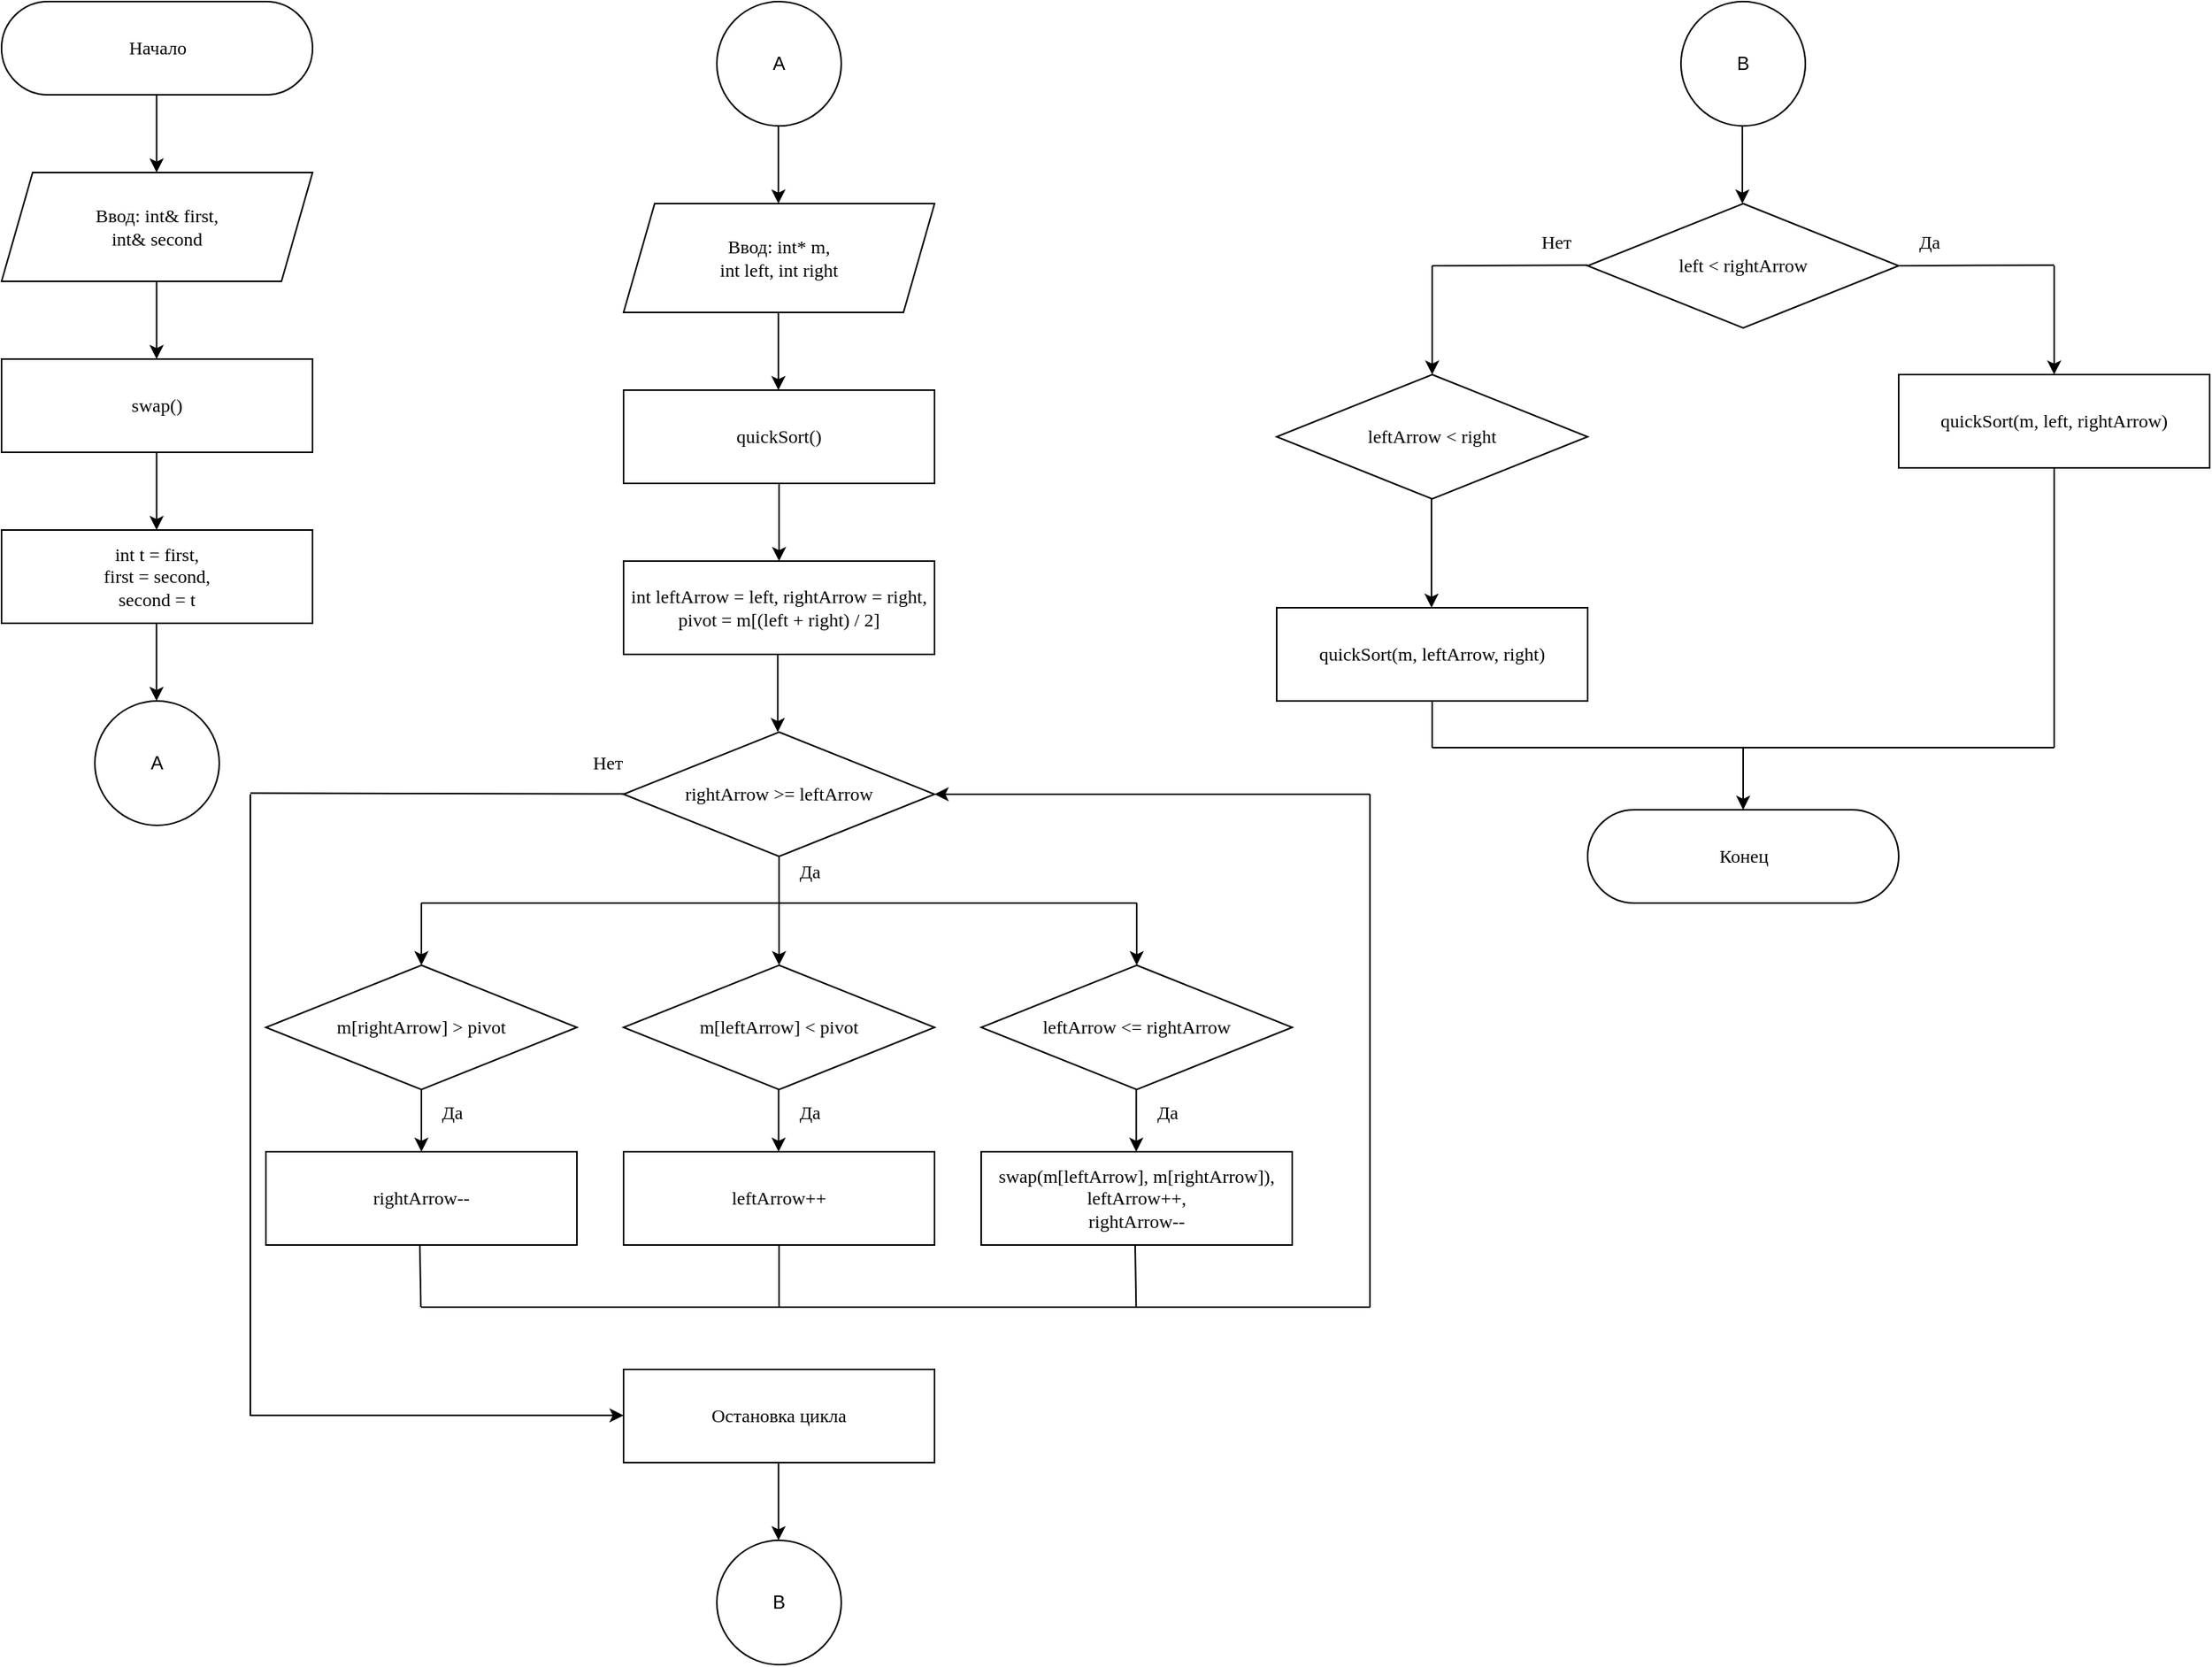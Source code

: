 <mxfile version="20.0.4" type="device"><diagram id="opwtydPsss-TPvM0P4SG" name="Page-1"><mxGraphModel dx="2031" dy="1089" grid="1" gridSize="10" guides="1" tooltips="1" connect="1" arrows="1" fold="1" page="1" pageScale="1" pageWidth="827" pageHeight="1169" math="0" shadow="0"><root><mxCell id="0"/><mxCell id="1" parent="0"/><mxCell id="4sKa94u4YYQK0O12ARpd-1" value="&lt;font face=&quot;Times New Roman&quot;&gt;Начало&lt;/font&gt;" style="html=1;dashed=0;whitespace=wrap;shape=mxgraph.dfd.start" vertex="1" parent="1"><mxGeometry x="40" y="40" width="200" height="60" as="geometry"/></mxCell><mxCell id="4sKa94u4YYQK0O12ARpd-3" value="" style="endArrow=classic;html=1;rounded=0;fontFamily=Times New Roman;exitX=0.5;exitY=0.5;exitDx=0;exitDy=30;exitPerimeter=0;entryX=0.5;entryY=0;entryDx=0;entryDy=0;" edge="1" parent="1"><mxGeometry width="50" height="50" relative="1" as="geometry"><mxPoint x="139.71" y="100" as="sourcePoint"/><mxPoint x="139.71" y="150" as="targetPoint"/></mxGeometry></mxCell><mxCell id="4sKa94u4YYQK0O12ARpd-5" value="" style="endArrow=classic;html=1;rounded=0;fontFamily=Times New Roman;exitX=0.5;exitY=0.5;exitDx=0;exitDy=30;exitPerimeter=0;entryX=0.5;entryY=0;entryDx=0;entryDy=0;" edge="1" parent="1"><mxGeometry width="50" height="50" relative="1" as="geometry"><mxPoint x="139.71" y="220" as="sourcePoint"/><mxPoint x="139.71" y="270" as="targetPoint"/></mxGeometry></mxCell><mxCell id="4sKa94u4YYQK0O12ARpd-6" value="&lt;div&gt;&lt;font face=&quot;Times New Roman&quot;&gt;swap()&lt;/font&gt;&lt;/div&gt;" style="rounded=0;whiteSpace=wrap;html=1;" vertex="1" parent="1"><mxGeometry x="40" y="270" width="200" height="60" as="geometry"/></mxCell><mxCell id="4sKa94u4YYQK0O12ARpd-7" value="&lt;span style=&quot;font-family: &amp;quot;Times New Roman&amp;quot;;&quot;&gt;Ввод: int&amp;amp; first,&lt;/span&gt;&lt;br style=&quot;font-family: &amp;quot;Times New Roman&amp;quot;;&quot;&gt;&lt;span style=&quot;font-family: &amp;quot;Times New Roman&amp;quot;;&quot;&gt;int&amp;amp; second&lt;/span&gt;" style="shape=parallelogram;perimeter=parallelogramPerimeter;whiteSpace=wrap;html=1;fixedSize=1;" vertex="1" parent="1"><mxGeometry x="40" y="150" width="200" height="70" as="geometry"/></mxCell><mxCell id="4sKa94u4YYQK0O12ARpd-8" value="" style="endArrow=classic;html=1;rounded=0;fontFamily=Times New Roman;exitX=0.5;exitY=0.5;exitDx=0;exitDy=30;exitPerimeter=0;entryX=0.5;entryY=0;entryDx=0;entryDy=0;" edge="1" parent="1"><mxGeometry width="50" height="50" relative="1" as="geometry"><mxPoint x="139.71" y="330" as="sourcePoint"/><mxPoint x="139.71" y="380" as="targetPoint"/></mxGeometry></mxCell><mxCell id="4sKa94u4YYQK0O12ARpd-9" value="&lt;div&gt;&lt;font face=&quot;Times New Roman&quot;&gt;int t = first,&lt;/font&gt;&lt;/div&gt;&lt;div&gt;&lt;font face=&quot;Times New Roman&quot;&gt;&lt;span style=&quot;&quot;&gt;&#9;&#9;&lt;/span&gt;first = second,&lt;/font&gt;&lt;/div&gt;&lt;div&gt;&lt;font face=&quot;Times New Roman&quot;&gt;&lt;span style=&quot;&quot;&gt;&#9;&#9;&lt;/span&gt;second = t&lt;/font&gt;&lt;/div&gt;" style="rounded=0;whiteSpace=wrap;html=1;" vertex="1" parent="1"><mxGeometry x="40" y="380" width="200" height="60" as="geometry"/></mxCell><mxCell id="4sKa94u4YYQK0O12ARpd-10" value="" style="endArrow=classic;html=1;rounded=0;fontFamily=Times New Roman;exitX=0.5;exitY=0.5;exitDx=0;exitDy=30;exitPerimeter=0;entryX=0.5;entryY=0;entryDx=0;entryDy=0;" edge="1" parent="1"><mxGeometry width="50" height="50" relative="1" as="geometry"><mxPoint x="139.66" y="440.0" as="sourcePoint"/><mxPoint x="139.66" y="490.0" as="targetPoint"/></mxGeometry></mxCell><mxCell id="4sKa94u4YYQK0O12ARpd-11" value="A" style="ellipse;whiteSpace=wrap;html=1;aspect=fixed;" vertex="1" parent="1"><mxGeometry x="100" y="490" width="80" height="80" as="geometry"/></mxCell><mxCell id="4sKa94u4YYQK0O12ARpd-12" value="A" style="ellipse;whiteSpace=wrap;html=1;aspect=fixed;" vertex="1" parent="1"><mxGeometry x="500" y="40" width="80" height="80" as="geometry"/></mxCell><mxCell id="4sKa94u4YYQK0O12ARpd-14" value="" style="endArrow=classic;html=1;rounded=0;fontFamily=Times New Roman;exitX=0.5;exitY=0.5;exitDx=0;exitDy=30;exitPerimeter=0;entryX=0.5;entryY=0;entryDx=0;entryDy=0;" edge="1" parent="1"><mxGeometry width="50" height="50" relative="1" as="geometry"><mxPoint x="539.58" y="120" as="sourcePoint"/><mxPoint x="539.58" y="170" as="targetPoint"/></mxGeometry></mxCell><mxCell id="4sKa94u4YYQK0O12ARpd-15" value="&lt;span style=&quot;font-family: &amp;quot;Times New Roman&amp;quot;;&quot;&gt;Ввод:&amp;nbsp;&lt;/span&gt;&lt;font face=&quot;Times New Roman&quot;&gt;int* m, &lt;br&gt;int left, int right&lt;/font&gt;" style="shape=parallelogram;perimeter=parallelogramPerimeter;whiteSpace=wrap;html=1;fixedSize=1;" vertex="1" parent="1"><mxGeometry x="440" y="170" width="200" height="70" as="geometry"/></mxCell><mxCell id="4sKa94u4YYQK0O12ARpd-16" value="" style="endArrow=classic;html=1;rounded=0;fontFamily=Times New Roman;exitX=0.5;exitY=0.5;exitDx=0;exitDy=30;exitPerimeter=0;entryX=0.5;entryY=0;entryDx=0;entryDy=0;" edge="1" parent="1"><mxGeometry width="50" height="50" relative="1" as="geometry"><mxPoint x="539.58" y="240" as="sourcePoint"/><mxPoint x="539.58" y="290" as="targetPoint"/></mxGeometry></mxCell><mxCell id="4sKa94u4YYQK0O12ARpd-17" value="&lt;font face=&quot;Times New Roman&quot;&gt;quickSort&lt;/font&gt;&lt;span style=&quot;font-family: &amp;quot;Times New Roman&amp;quot;; background-color: initial;&quot;&gt;()&lt;/span&gt;&lt;font face=&quot;Times New Roman&quot;&gt;&lt;br&gt;&lt;/font&gt;" style="rounded=0;whiteSpace=wrap;html=1;" vertex="1" parent="1"><mxGeometry x="440" y="290" width="200" height="60" as="geometry"/></mxCell><mxCell id="4sKa94u4YYQK0O12ARpd-18" value="" style="endArrow=classic;html=1;rounded=0;fontFamily=Times New Roman;exitX=0.5;exitY=0.5;exitDx=0;exitDy=30;exitPerimeter=0;entryX=0.5;entryY=0;entryDx=0;entryDy=0;" edge="1" parent="1"><mxGeometry width="50" height="50" relative="1" as="geometry"><mxPoint x="540.0" y="350" as="sourcePoint"/><mxPoint x="540.0" y="400" as="targetPoint"/></mxGeometry></mxCell><mxCell id="4sKa94u4YYQK0O12ARpd-19" value="&lt;font face=&quot;Times New Roman&quot;&gt;int leftArrow = left, rightArrow = right, pivot = m[(left + right) / 2]&lt;/font&gt;" style="rounded=0;whiteSpace=wrap;html=1;" vertex="1" parent="1"><mxGeometry x="440" y="400" width="200" height="60" as="geometry"/></mxCell><mxCell id="4sKa94u4YYQK0O12ARpd-20" value="" style="endArrow=classic;html=1;rounded=0;fontFamily=Times New Roman;exitX=0.5;exitY=0.5;exitDx=0;exitDy=30;exitPerimeter=0;entryX=0.5;entryY=0;entryDx=0;entryDy=0;" edge="1" parent="1"><mxGeometry width="50" height="50" relative="1" as="geometry"><mxPoint x="539.17" y="460.0" as="sourcePoint"/><mxPoint x="539.17" y="510.0" as="targetPoint"/></mxGeometry></mxCell><mxCell id="4sKa94u4YYQK0O12ARpd-21" value="rightArrow &amp;gt;= leftArrow" style="rhombus;whiteSpace=wrap;html=1;fontFamily=Times New Roman;" vertex="1" parent="1"><mxGeometry x="440" y="510" width="200" height="80" as="geometry"/></mxCell><mxCell id="4sKa94u4YYQK0O12ARpd-24" value="" style="endArrow=none;html=1;rounded=0;" edge="1" parent="1" source="4sKa94u4YYQK0O12ARpd-21"><mxGeometry width="50" height="50" relative="1" as="geometry"><mxPoint x="340" y="549.17" as="sourcePoint"/><mxPoint x="200" y="549.27" as="targetPoint"/></mxGeometry></mxCell><mxCell id="4sKa94u4YYQK0O12ARpd-28" value="m[rightArrow] &amp;gt; pivot" style="rhombus;whiteSpace=wrap;html=1;fontFamily=Times New Roman;" vertex="1" parent="1"><mxGeometry x="210" y="660" width="200" height="80" as="geometry"/></mxCell><mxCell id="4sKa94u4YYQK0O12ARpd-30" value="Нет" style="text;html=1;strokeColor=none;fillColor=none;align=center;verticalAlign=middle;whiteSpace=wrap;rounded=0;fontFamily=Times New Roman;" vertex="1" parent="1"><mxGeometry x="400" y="515" width="60" height="30" as="geometry"/></mxCell><mxCell id="4sKa94u4YYQK0O12ARpd-41" value="&lt;font face=&quot;Times New Roman&quot;&gt;rightArrow--&lt;/font&gt;" style="rounded=0;whiteSpace=wrap;html=1;" vertex="1" parent="1"><mxGeometry x="210" y="780" width="200" height="60" as="geometry"/></mxCell><mxCell id="4sKa94u4YYQK0O12ARpd-44" value="Да" style="text;html=1;strokeColor=none;fillColor=none;align=center;verticalAlign=middle;whiteSpace=wrap;rounded=0;fontFamily=Times New Roman;" vertex="1" parent="1"><mxGeometry x="530" y="585" width="60" height="30" as="geometry"/></mxCell><mxCell id="4sKa94u4YYQK0O12ARpd-45" value="Да" style="text;html=1;strokeColor=none;fillColor=none;align=center;verticalAlign=middle;whiteSpace=wrap;rounded=0;fontFamily=Times New Roman;" vertex="1" parent="1"><mxGeometry x="530" y="740" width="60" height="30" as="geometry"/></mxCell><mxCell id="4sKa94u4YYQK0O12ARpd-48" value="" style="endArrow=none;html=1;rounded=0;" edge="1" parent="1"><mxGeometry width="50" height="50" relative="1" as="geometry"><mxPoint x="200" y="550" as="sourcePoint"/><mxPoint x="200" y="950" as="targetPoint"/></mxGeometry></mxCell><mxCell id="4sKa94u4YYQK0O12ARpd-55" value="" style="endArrow=classic;html=1;rounded=0;entryX=0.5;entryY=0;entryDx=0;entryDy=0;" edge="1" parent="1" target="4sKa94u4YYQK0O12ARpd-28"><mxGeometry width="50" height="50" relative="1" as="geometry"><mxPoint x="310" y="620" as="sourcePoint"/><mxPoint x="500" y="630" as="targetPoint"/></mxGeometry></mxCell><mxCell id="4sKa94u4YYQK0O12ARpd-58" value="m[leftArrow] &amp;lt; pivot" style="rhombus;whiteSpace=wrap;html=1;fontFamily=Times New Roman;" vertex="1" parent="1"><mxGeometry x="440" y="660" width="200" height="80" as="geometry"/></mxCell><mxCell id="4sKa94u4YYQK0O12ARpd-59" value="leftArrow &amp;lt;= rightArrow" style="rhombus;whiteSpace=wrap;html=1;fontFamily=Times New Roman;" vertex="1" parent="1"><mxGeometry x="670" y="660" width="200" height="80" as="geometry"/></mxCell><mxCell id="4sKa94u4YYQK0O12ARpd-62" value="" style="endArrow=classic;html=1;rounded=0;entryX=0.5;entryY=0;entryDx=0;entryDy=0;" edge="1" parent="1" target="4sKa94u4YYQK0O12ARpd-58"><mxGeometry width="50" height="50" relative="1" as="geometry"><mxPoint x="540" y="620" as="sourcePoint"/><mxPoint x="510" y="620" as="targetPoint"/></mxGeometry></mxCell><mxCell id="4sKa94u4YYQK0O12ARpd-63" value="" style="endArrow=classic;html=1;rounded=0;entryX=0.5;entryY=0;entryDx=0;entryDy=0;" edge="1" parent="1" target="4sKa94u4YYQK0O12ARpd-59"><mxGeometry width="50" height="50" relative="1" as="geometry"><mxPoint x="770" y="620" as="sourcePoint"/><mxPoint x="510" y="620" as="targetPoint"/></mxGeometry></mxCell><mxCell id="4sKa94u4YYQK0O12ARpd-64" value="" style="endArrow=classic;html=1;rounded=0;entryX=0.5;entryY=0;entryDx=0;entryDy=0;exitX=0.5;exitY=1;exitDx=0;exitDy=0;" edge="1" parent="1" source="4sKa94u4YYQK0O12ARpd-28" target="4sKa94u4YYQK0O12ARpd-41"><mxGeometry width="50" height="50" relative="1" as="geometry"><mxPoint x="310" y="750" as="sourcePoint"/><mxPoint x="360" y="660" as="targetPoint"/></mxGeometry></mxCell><mxCell id="4sKa94u4YYQK0O12ARpd-65" value="" style="endArrow=classic;html=1;rounded=0;entryX=0.5;entryY=0;entryDx=0;entryDy=0;" edge="1" parent="1"><mxGeometry width="50" height="50" relative="1" as="geometry"><mxPoint x="539.71" y="740" as="sourcePoint"/><mxPoint x="539.71" y="780" as="targetPoint"/></mxGeometry></mxCell><mxCell id="4sKa94u4YYQK0O12ARpd-66" value="" style="endArrow=classic;html=1;rounded=0;entryX=0.5;entryY=0;entryDx=0;entryDy=0;" edge="1" parent="1"><mxGeometry width="50" height="50" relative="1" as="geometry"><mxPoint x="769.71" y="740" as="sourcePoint"/><mxPoint x="769.71" y="780" as="targetPoint"/></mxGeometry></mxCell><mxCell id="4sKa94u4YYQK0O12ARpd-67" value="&lt;font face=&quot;Times New Roman&quot;&gt;leftArrow++&lt;/font&gt;" style="rounded=0;whiteSpace=wrap;html=1;" vertex="1" parent="1"><mxGeometry x="440" y="780" width="200" height="60" as="geometry"/></mxCell><mxCell id="4sKa94u4YYQK0O12ARpd-68" value="&lt;div&gt;&lt;font face=&quot;Times New Roman&quot;&gt;swap(m[leftArrow], m[rightArrow]),&lt;/font&gt;&lt;/div&gt;&lt;div&gt;&lt;font face=&quot;Times New Roman&quot;&gt;&lt;span style=&quot;&quot;&gt;&#9;&#9;&#9;&#9;&lt;/span&gt;leftArrow++,&lt;/font&gt;&lt;/div&gt;&lt;div&gt;&lt;font face=&quot;Times New Roman&quot;&gt;&lt;span style=&quot;&quot;&gt;&#9;&#9;&#9;&#9;&lt;/span&gt;rightArrow--&lt;/font&gt;&lt;/div&gt;" style="rounded=0;whiteSpace=wrap;html=1;" vertex="1" parent="1"><mxGeometry x="670" y="780" width="200" height="60" as="geometry"/></mxCell><mxCell id="4sKa94u4YYQK0O12ARpd-69" value="" style="endArrow=none;html=1;rounded=0;" edge="1" parent="1"><mxGeometry width="50" height="50" relative="1" as="geometry"><mxPoint x="309.66" y="880" as="sourcePoint"/><mxPoint x="309" y="840" as="targetPoint"/></mxGeometry></mxCell><mxCell id="4sKa94u4YYQK0O12ARpd-70" value="" style="endArrow=none;html=1;rounded=0;" edge="1" parent="1"><mxGeometry width="50" height="50" relative="1" as="geometry"><mxPoint x="540" y="880" as="sourcePoint"/><mxPoint x="540" y="840" as="targetPoint"/></mxGeometry></mxCell><mxCell id="4sKa94u4YYQK0O12ARpd-71" value="" style="endArrow=none;html=1;rounded=0;" edge="1" parent="1"><mxGeometry width="50" height="50" relative="1" as="geometry"><mxPoint x="769.66" y="880" as="sourcePoint"/><mxPoint x="769" y="840" as="targetPoint"/></mxGeometry></mxCell><mxCell id="4sKa94u4YYQK0O12ARpd-72" value="" style="endArrow=none;html=1;rounded=0;" edge="1" parent="1"><mxGeometry width="50" height="50" relative="1" as="geometry"><mxPoint x="310" y="880" as="sourcePoint"/><mxPoint x="920" y="880" as="targetPoint"/></mxGeometry></mxCell><mxCell id="4sKa94u4YYQK0O12ARpd-73" value="" style="endArrow=none;html=1;rounded=0;" edge="1" parent="1"><mxGeometry width="50" height="50" relative="1" as="geometry"><mxPoint x="920" y="880" as="sourcePoint"/><mxPoint x="920" y="550" as="targetPoint"/></mxGeometry></mxCell><mxCell id="4sKa94u4YYQK0O12ARpd-74" value="Да" style="text;html=1;strokeColor=none;fillColor=none;align=center;verticalAlign=middle;whiteSpace=wrap;rounded=0;fontFamily=Times New Roman;" vertex="1" parent="1"><mxGeometry x="760" y="740" width="60" height="30" as="geometry"/></mxCell><mxCell id="4sKa94u4YYQK0O12ARpd-76" value="Да" style="text;html=1;strokeColor=none;fillColor=none;align=center;verticalAlign=middle;whiteSpace=wrap;rounded=0;fontFamily=Times New Roman;" vertex="1" parent="1"><mxGeometry x="300" y="740" width="60" height="30" as="geometry"/></mxCell><mxCell id="4sKa94u4YYQK0O12ARpd-77" value="" style="endArrow=none;html=1;rounded=0;" edge="1" parent="1"><mxGeometry width="50" height="50" relative="1" as="geometry"><mxPoint x="310" y="620" as="sourcePoint"/><mxPoint x="770" y="620" as="targetPoint"/></mxGeometry></mxCell><mxCell id="4sKa94u4YYQK0O12ARpd-79" value="" style="endArrow=classic;html=1;rounded=0;entryX=1;entryY=0.5;entryDx=0;entryDy=0;" edge="1" parent="1" target="4sKa94u4YYQK0O12ARpd-21"><mxGeometry width="50" height="50" relative="1" as="geometry"><mxPoint x="920" y="550" as="sourcePoint"/><mxPoint x="700" y="620" as="targetPoint"/></mxGeometry></mxCell><mxCell id="4sKa94u4YYQK0O12ARpd-81" value="" style="endArrow=none;html=1;rounded=0;" edge="1" parent="1"><mxGeometry width="50" height="50" relative="1" as="geometry"><mxPoint x="540" y="620" as="sourcePoint"/><mxPoint x="540" y="590" as="targetPoint"/></mxGeometry></mxCell><mxCell id="4sKa94u4YYQK0O12ARpd-87" value="" style="endArrow=classic;html=1;rounded=0;" edge="1" parent="1"><mxGeometry width="50" height="50" relative="1" as="geometry"><mxPoint x="200" y="949.66" as="sourcePoint"/><mxPoint x="440" y="949.66" as="targetPoint"/></mxGeometry></mxCell><mxCell id="4sKa94u4YYQK0O12ARpd-88" value="&lt;font face=&quot;Times New Roman&quot;&gt;Остановка цикла&lt;/font&gt;" style="rounded=0;whiteSpace=wrap;html=1;" vertex="1" parent="1"><mxGeometry x="440" y="920" width="200" height="60" as="geometry"/></mxCell><mxCell id="4sKa94u4YYQK0O12ARpd-90" value="" style="endArrow=classic;html=1;rounded=0;fontFamily=Times New Roman;exitX=0.5;exitY=0.5;exitDx=0;exitDy=30;exitPerimeter=0;entryX=0.5;entryY=0;entryDx=0;entryDy=0;" edge="1" parent="1"><mxGeometry width="50" height="50" relative="1" as="geometry"><mxPoint x="539.66" y="980.0" as="sourcePoint"/><mxPoint x="539.66" y="1030" as="targetPoint"/></mxGeometry></mxCell><mxCell id="4sKa94u4YYQK0O12ARpd-91" value="left &amp;lt; rightArrow" style="rhombus;whiteSpace=wrap;html=1;fontFamily=Times New Roman;" vertex="1" parent="1"><mxGeometry x="1060" y="170" width="200" height="80" as="geometry"/></mxCell><mxCell id="4sKa94u4YYQK0O12ARpd-94" value="leftArrow &amp;lt; right" style="rhombus;whiteSpace=wrap;html=1;fontFamily=Times New Roman;" vertex="1" parent="1"><mxGeometry x="860" y="280" width="200" height="80" as="geometry"/></mxCell><mxCell id="4sKa94u4YYQK0O12ARpd-98" value="B" style="ellipse;whiteSpace=wrap;html=1;aspect=fixed;" vertex="1" parent="1"><mxGeometry x="500" y="1030" width="80" height="80" as="geometry"/></mxCell><mxCell id="4sKa94u4YYQK0O12ARpd-99" value="B" style="ellipse;whiteSpace=wrap;html=1;aspect=fixed;" vertex="1" parent="1"><mxGeometry x="1120" y="40" width="80" height="80" as="geometry"/></mxCell><mxCell id="4sKa94u4YYQK0O12ARpd-101" value="" style="endArrow=classic;html=1;rounded=0;fontFamily=Times New Roman;exitX=0.5;exitY=0.5;exitDx=0;exitDy=30;exitPerimeter=0;entryX=0.5;entryY=0;entryDx=0;entryDy=0;" edge="1" parent="1"><mxGeometry width="50" height="50" relative="1" as="geometry"><mxPoint x="1159.5" y="120" as="sourcePoint"/><mxPoint x="1159.5" y="170" as="targetPoint"/></mxGeometry></mxCell><mxCell id="4sKa94u4YYQK0O12ARpd-105" value="" style="endArrow=none;html=1;rounded=0;" edge="1" parent="1"><mxGeometry width="50" height="50" relative="1" as="geometry"><mxPoint x="960" y="210" as="sourcePoint"/><mxPoint x="1060" y="209.58" as="targetPoint"/></mxGeometry></mxCell><mxCell id="4sKa94u4YYQK0O12ARpd-106" value="" style="endArrow=none;html=1;rounded=0;" edge="1" parent="1"><mxGeometry width="50" height="50" relative="1" as="geometry"><mxPoint x="1260" y="210" as="sourcePoint"/><mxPoint x="1360" y="209.58" as="targetPoint"/></mxGeometry></mxCell><mxCell id="4sKa94u4YYQK0O12ARpd-107" value="" style="endArrow=classic;html=1;rounded=0;" edge="1" parent="1"><mxGeometry width="50" height="50" relative="1" as="geometry"><mxPoint x="960" y="210" as="sourcePoint"/><mxPoint x="960" y="280" as="targetPoint"/></mxGeometry></mxCell><mxCell id="4sKa94u4YYQK0O12ARpd-108" value="Нет" style="text;html=1;strokeColor=none;fillColor=none;align=center;verticalAlign=middle;whiteSpace=wrap;rounded=0;fontFamily=Times New Roman;" vertex="1" parent="1"><mxGeometry x="1010" y="180" width="60" height="30" as="geometry"/></mxCell><mxCell id="4sKa94u4YYQK0O12ARpd-110" value="Да" style="text;html=1;strokeColor=none;fillColor=none;align=center;verticalAlign=middle;whiteSpace=wrap;rounded=0;fontFamily=Times New Roman;" vertex="1" parent="1"><mxGeometry x="1250" y="180" width="60" height="30" as="geometry"/></mxCell><mxCell id="4sKa94u4YYQK0O12ARpd-113" value="" style="endArrow=classic;html=1;rounded=0;" edge="1" parent="1"><mxGeometry width="50" height="50" relative="1" as="geometry"><mxPoint x="1360" y="210" as="sourcePoint"/><mxPoint x="1360" y="280" as="targetPoint"/></mxGeometry></mxCell><mxCell id="4sKa94u4YYQK0O12ARpd-114" value="&lt;font face=&quot;Times New Roman&quot;&gt;quickSort(m, left, rightArrow)&lt;/font&gt;" style="rounded=0;whiteSpace=wrap;html=1;" vertex="1" parent="1"><mxGeometry x="1260" y="280" width="200" height="60" as="geometry"/></mxCell><mxCell id="4sKa94u4YYQK0O12ARpd-115" value="" style="endArrow=none;html=1;rounded=0;" edge="1" parent="1"><mxGeometry width="50" height="50" relative="1" as="geometry"><mxPoint x="1360" y="520" as="sourcePoint"/><mxPoint x="1360" y="340" as="targetPoint"/></mxGeometry></mxCell><mxCell id="4sKa94u4YYQK0O12ARpd-119" value="" style="endArrow=classic;html=1;rounded=0;" edge="1" parent="1"><mxGeometry width="50" height="50" relative="1" as="geometry"><mxPoint x="959.58" y="360" as="sourcePoint"/><mxPoint x="959.58" y="430" as="targetPoint"/></mxGeometry></mxCell><mxCell id="4sKa94u4YYQK0O12ARpd-120" value="&lt;font face=&quot;Times New Roman&quot;&gt;quickSort(m, leftArrow, right)&lt;/font&gt;" style="rounded=0;whiteSpace=wrap;html=1;" vertex="1" parent="1"><mxGeometry x="860" y="430" width="200" height="60" as="geometry"/></mxCell><mxCell id="4sKa94u4YYQK0O12ARpd-121" value="" style="endArrow=none;html=1;rounded=0;" edge="1" parent="1"><mxGeometry width="50" height="50" relative="1" as="geometry"><mxPoint x="960" y="520" as="sourcePoint"/><mxPoint x="960" y="490" as="targetPoint"/></mxGeometry></mxCell><mxCell id="4sKa94u4YYQK0O12ARpd-122" value="" style="endArrow=none;html=1;rounded=0;" edge="1" parent="1"><mxGeometry width="50" height="50" relative="1" as="geometry"><mxPoint x="960" y="520" as="sourcePoint"/><mxPoint x="1160" y="520" as="targetPoint"/></mxGeometry></mxCell><mxCell id="4sKa94u4YYQK0O12ARpd-123" value="" style="endArrow=none;html=1;rounded=0;" edge="1" parent="1"><mxGeometry width="50" height="50" relative="1" as="geometry"><mxPoint x="1160" y="520" as="sourcePoint"/><mxPoint x="1360" y="520" as="targetPoint"/></mxGeometry></mxCell><mxCell id="4sKa94u4YYQK0O12ARpd-124" value="" style="endArrow=classic;html=1;rounded=0;" edge="1" parent="1"><mxGeometry width="50" height="50" relative="1" as="geometry"><mxPoint x="1160" y="520" as="sourcePoint"/><mxPoint x="1160" y="560" as="targetPoint"/></mxGeometry></mxCell><mxCell id="4sKa94u4YYQK0O12ARpd-125" value="&lt;font face=&quot;Times New Roman&quot;&gt;Конец&lt;/font&gt;" style="html=1;dashed=0;whitespace=wrap;shape=mxgraph.dfd.start" vertex="1" parent="1"><mxGeometry x="1060" y="560" width="200" height="60" as="geometry"/></mxCell></root></mxGraphModel></diagram></mxfile>